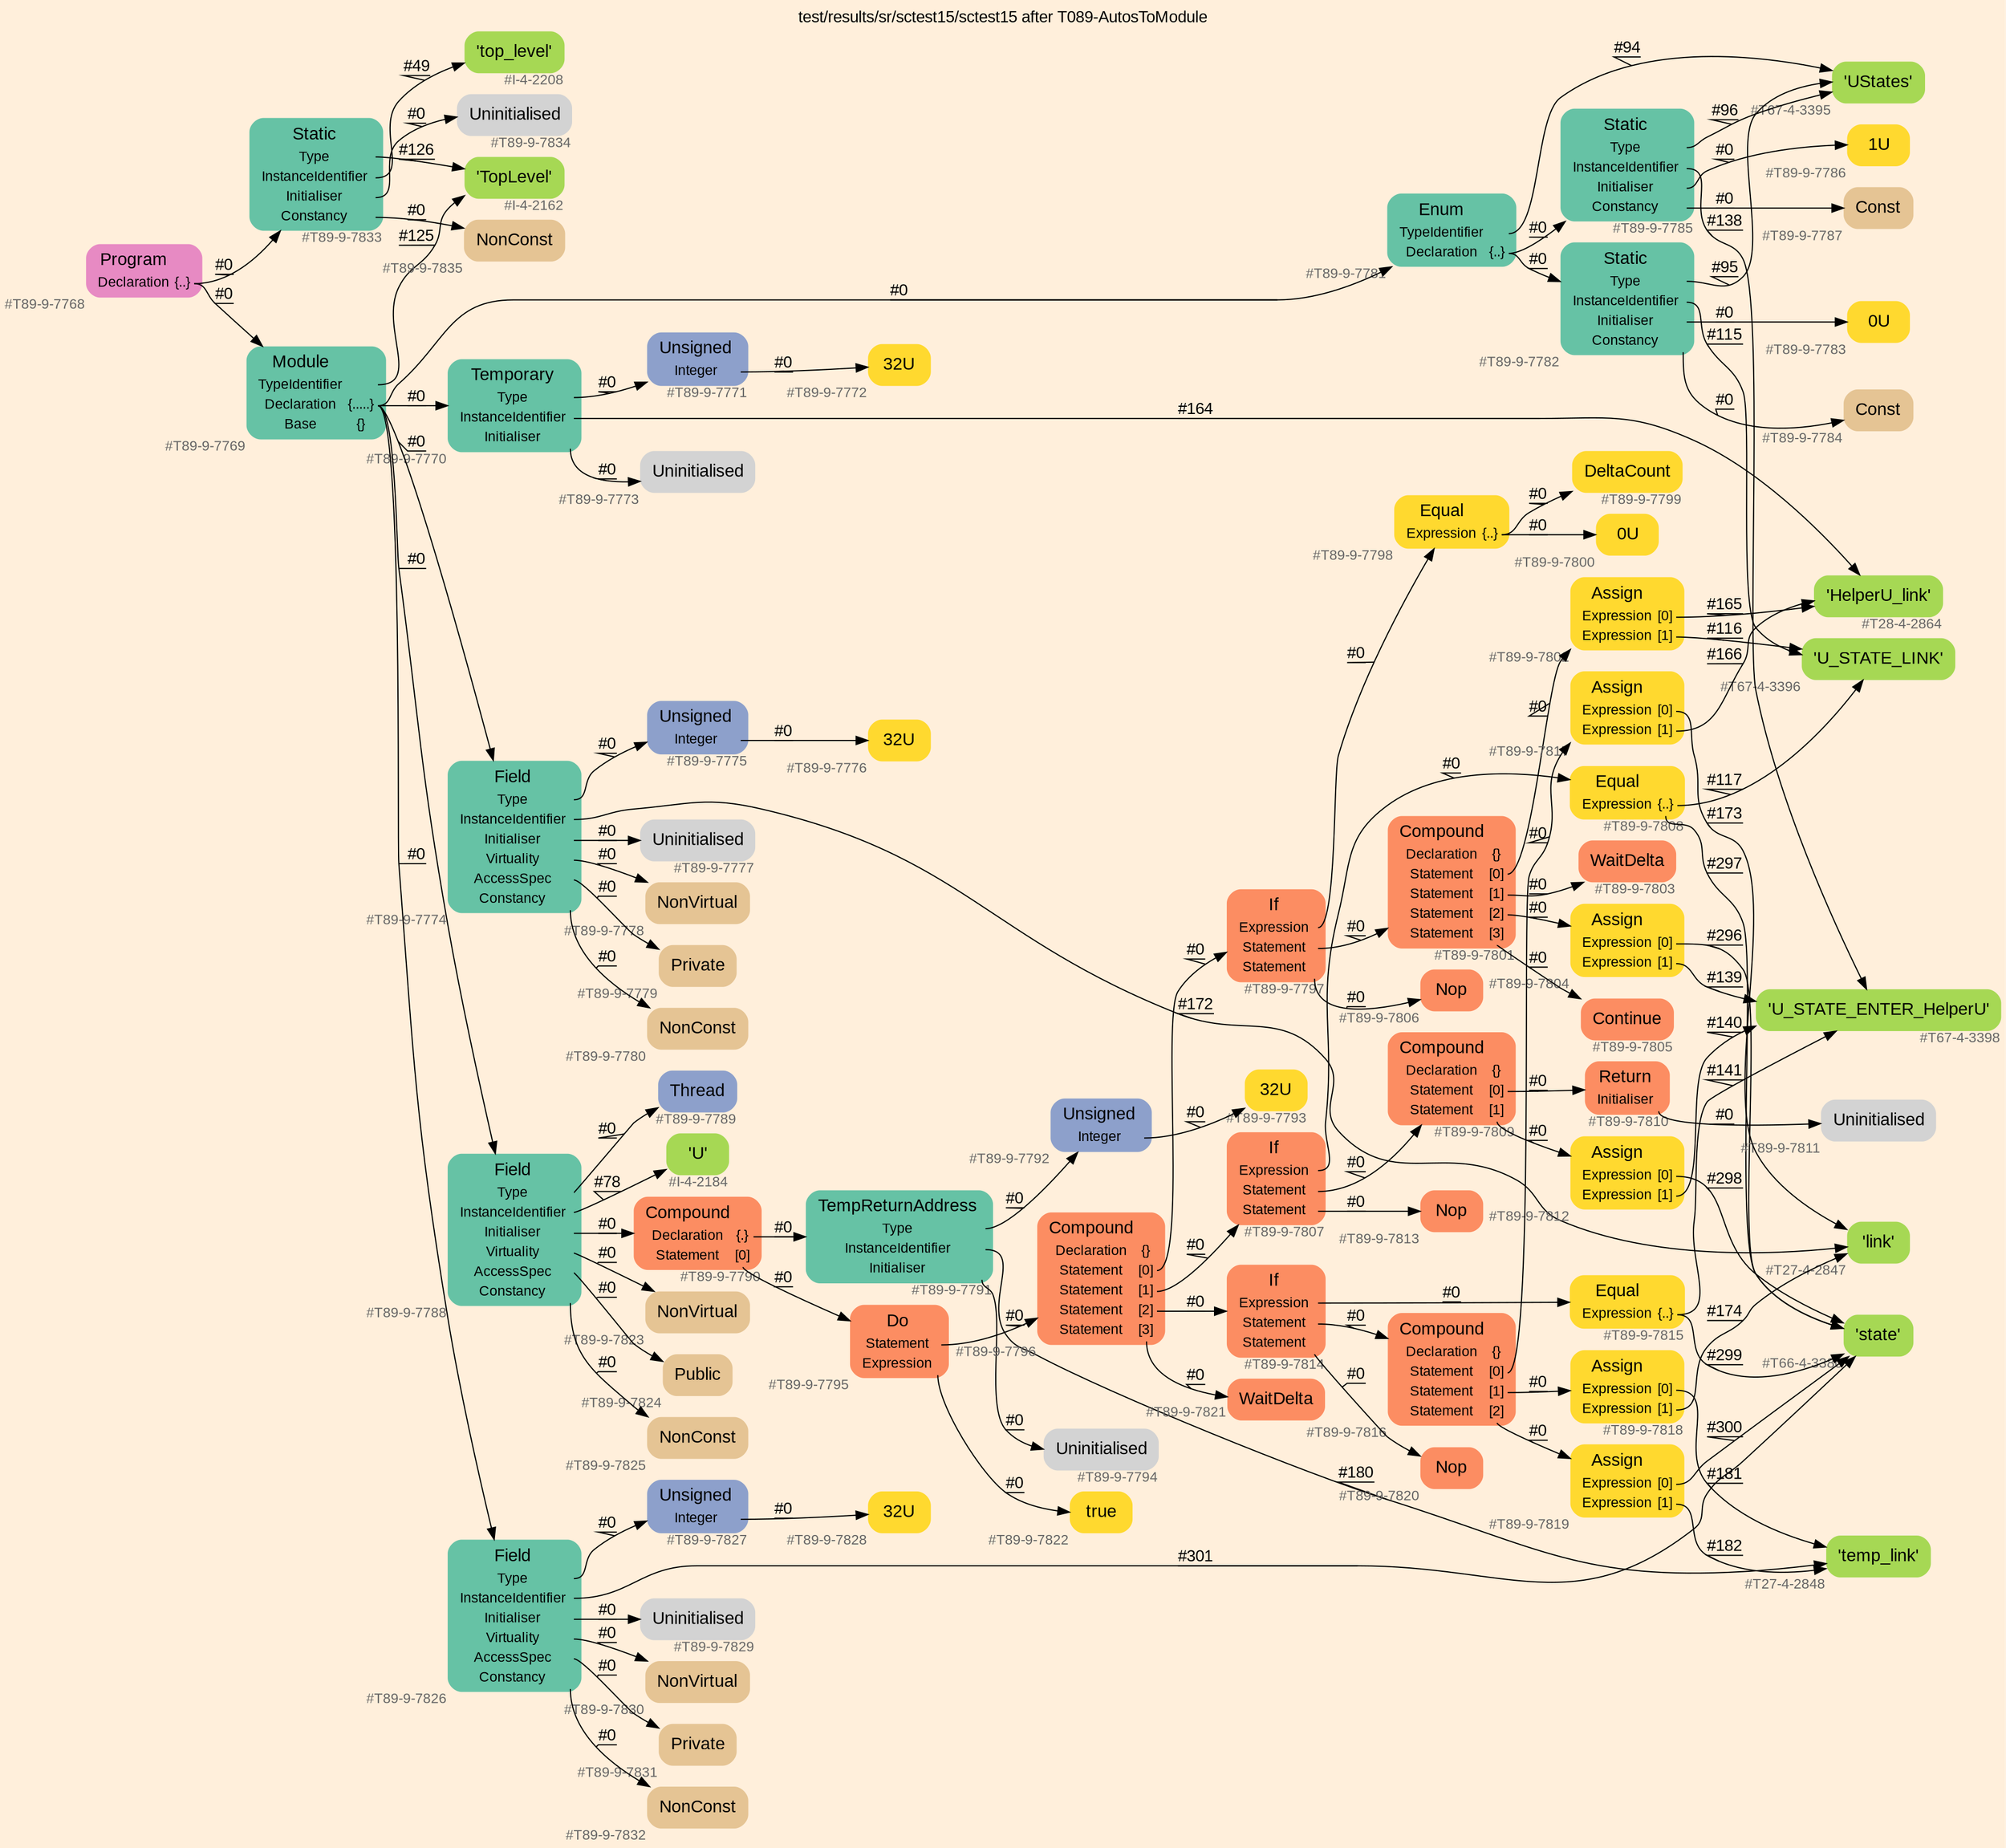 digraph "test/results/sr/sctest15/sctest15 after T089-AutosToModule" {
label = "test/results/sr/sctest15/sctest15 after T089-AutosToModule"
labelloc = t
graph [
    rankdir = "LR"
    ranksep = 0.3
    bgcolor = antiquewhite1
    color = black
    fontcolor = black
    fontname = "Arial"
];
node [
    fontname = "Arial"
];
edge [
    fontname = "Arial"
];

// -------------------- node figure --------------------
// -------- block #T89-9-7768 ----------
"#T89-9-7768" [
    fillcolor = "/set28/4"
    xlabel = "#T89-9-7768"
    fontsize = "12"
    fontcolor = grey40
    shape = "plaintext"
    label = <<TABLE BORDER="0" CELLBORDER="0" CELLSPACING="0">
     <TR><TD><FONT COLOR="black" POINT-SIZE="15">Program</FONT></TD></TR>
     <TR><TD><FONT COLOR="black" POINT-SIZE="12">Declaration</FONT></TD><TD PORT="port0"><FONT COLOR="black" POINT-SIZE="12">{..}</FONT></TD></TR>
    </TABLE>>
    style = "rounded,filled"
];

// -------- block #T89-9-7769 ----------
"#T89-9-7769" [
    fillcolor = "/set28/1"
    xlabel = "#T89-9-7769"
    fontsize = "12"
    fontcolor = grey40
    shape = "plaintext"
    label = <<TABLE BORDER="0" CELLBORDER="0" CELLSPACING="0">
     <TR><TD><FONT COLOR="black" POINT-SIZE="15">Module</FONT></TD></TR>
     <TR><TD><FONT COLOR="black" POINT-SIZE="12">TypeIdentifier</FONT></TD><TD PORT="port0"></TD></TR>
     <TR><TD><FONT COLOR="black" POINT-SIZE="12">Declaration</FONT></TD><TD PORT="port1"><FONT COLOR="black" POINT-SIZE="12">{.....}</FONT></TD></TR>
     <TR><TD><FONT COLOR="black" POINT-SIZE="12">Base</FONT></TD><TD PORT="port2"><FONT COLOR="black" POINT-SIZE="12">{}</FONT></TD></TR>
    </TABLE>>
    style = "rounded,filled"
];

// -------- block #I-4-2162 ----------
"#I-4-2162" [
    fillcolor = "/set28/5"
    xlabel = "#I-4-2162"
    fontsize = "12"
    fontcolor = grey40
    shape = "plaintext"
    label = <<TABLE BORDER="0" CELLBORDER="0" CELLSPACING="0">
     <TR><TD><FONT COLOR="black" POINT-SIZE="15">'TopLevel'</FONT></TD></TR>
    </TABLE>>
    style = "rounded,filled"
];

// -------- block #T89-9-7770 ----------
"#T89-9-7770" [
    fillcolor = "/set28/1"
    xlabel = "#T89-9-7770"
    fontsize = "12"
    fontcolor = grey40
    shape = "plaintext"
    label = <<TABLE BORDER="0" CELLBORDER="0" CELLSPACING="0">
     <TR><TD><FONT COLOR="black" POINT-SIZE="15">Temporary</FONT></TD></TR>
     <TR><TD><FONT COLOR="black" POINT-SIZE="12">Type</FONT></TD><TD PORT="port0"></TD></TR>
     <TR><TD><FONT COLOR="black" POINT-SIZE="12">InstanceIdentifier</FONT></TD><TD PORT="port1"></TD></TR>
     <TR><TD><FONT COLOR="black" POINT-SIZE="12">Initialiser</FONT></TD><TD PORT="port2"></TD></TR>
    </TABLE>>
    style = "rounded,filled"
];

// -------- block #T89-9-7771 ----------
"#T89-9-7771" [
    fillcolor = "/set28/3"
    xlabel = "#T89-9-7771"
    fontsize = "12"
    fontcolor = grey40
    shape = "plaintext"
    label = <<TABLE BORDER="0" CELLBORDER="0" CELLSPACING="0">
     <TR><TD><FONT COLOR="black" POINT-SIZE="15">Unsigned</FONT></TD></TR>
     <TR><TD><FONT COLOR="black" POINT-SIZE="12">Integer</FONT></TD><TD PORT="port0"></TD></TR>
    </TABLE>>
    style = "rounded,filled"
];

// -------- block #T89-9-7772 ----------
"#T89-9-7772" [
    fillcolor = "/set28/6"
    xlabel = "#T89-9-7772"
    fontsize = "12"
    fontcolor = grey40
    shape = "plaintext"
    label = <<TABLE BORDER="0" CELLBORDER="0" CELLSPACING="0">
     <TR><TD><FONT COLOR="black" POINT-SIZE="15">32U</FONT></TD></TR>
    </TABLE>>
    style = "rounded,filled"
];

// -------- block #T28-4-2864 ----------
"#T28-4-2864" [
    fillcolor = "/set28/5"
    xlabel = "#T28-4-2864"
    fontsize = "12"
    fontcolor = grey40
    shape = "plaintext"
    label = <<TABLE BORDER="0" CELLBORDER="0" CELLSPACING="0">
     <TR><TD><FONT COLOR="black" POINT-SIZE="15">'HelperU_link'</FONT></TD></TR>
    </TABLE>>
    style = "rounded,filled"
];

// -------- block #T89-9-7773 ----------
"#T89-9-7773" [
    xlabel = "#T89-9-7773"
    fontsize = "12"
    fontcolor = grey40
    shape = "plaintext"
    label = <<TABLE BORDER="0" CELLBORDER="0" CELLSPACING="0">
     <TR><TD><FONT COLOR="black" POINT-SIZE="15">Uninitialised</FONT></TD></TR>
    </TABLE>>
    style = "rounded,filled"
];

// -------- block #T89-9-7774 ----------
"#T89-9-7774" [
    fillcolor = "/set28/1"
    xlabel = "#T89-9-7774"
    fontsize = "12"
    fontcolor = grey40
    shape = "plaintext"
    label = <<TABLE BORDER="0" CELLBORDER="0" CELLSPACING="0">
     <TR><TD><FONT COLOR="black" POINT-SIZE="15">Field</FONT></TD></TR>
     <TR><TD><FONT COLOR="black" POINT-SIZE="12">Type</FONT></TD><TD PORT="port0"></TD></TR>
     <TR><TD><FONT COLOR="black" POINT-SIZE="12">InstanceIdentifier</FONT></TD><TD PORT="port1"></TD></TR>
     <TR><TD><FONT COLOR="black" POINT-SIZE="12">Initialiser</FONT></TD><TD PORT="port2"></TD></TR>
     <TR><TD><FONT COLOR="black" POINT-SIZE="12">Virtuality</FONT></TD><TD PORT="port3"></TD></TR>
     <TR><TD><FONT COLOR="black" POINT-SIZE="12">AccessSpec</FONT></TD><TD PORT="port4"></TD></TR>
     <TR><TD><FONT COLOR="black" POINT-SIZE="12">Constancy</FONT></TD><TD PORT="port5"></TD></TR>
    </TABLE>>
    style = "rounded,filled"
];

// -------- block #T89-9-7775 ----------
"#T89-9-7775" [
    fillcolor = "/set28/3"
    xlabel = "#T89-9-7775"
    fontsize = "12"
    fontcolor = grey40
    shape = "plaintext"
    label = <<TABLE BORDER="0" CELLBORDER="0" CELLSPACING="0">
     <TR><TD><FONT COLOR="black" POINT-SIZE="15">Unsigned</FONT></TD></TR>
     <TR><TD><FONT COLOR="black" POINT-SIZE="12">Integer</FONT></TD><TD PORT="port0"></TD></TR>
    </TABLE>>
    style = "rounded,filled"
];

// -------- block #T89-9-7776 ----------
"#T89-9-7776" [
    fillcolor = "/set28/6"
    xlabel = "#T89-9-7776"
    fontsize = "12"
    fontcolor = grey40
    shape = "plaintext"
    label = <<TABLE BORDER="0" CELLBORDER="0" CELLSPACING="0">
     <TR><TD><FONT COLOR="black" POINT-SIZE="15">32U</FONT></TD></TR>
    </TABLE>>
    style = "rounded,filled"
];

// -------- block #T27-4-2847 ----------
"#T27-4-2847" [
    fillcolor = "/set28/5"
    xlabel = "#T27-4-2847"
    fontsize = "12"
    fontcolor = grey40
    shape = "plaintext"
    label = <<TABLE BORDER="0" CELLBORDER="0" CELLSPACING="0">
     <TR><TD><FONT COLOR="black" POINT-SIZE="15">'link'</FONT></TD></TR>
    </TABLE>>
    style = "rounded,filled"
];

// -------- block #T89-9-7777 ----------
"#T89-9-7777" [
    xlabel = "#T89-9-7777"
    fontsize = "12"
    fontcolor = grey40
    shape = "plaintext"
    label = <<TABLE BORDER="0" CELLBORDER="0" CELLSPACING="0">
     <TR><TD><FONT COLOR="black" POINT-SIZE="15">Uninitialised</FONT></TD></TR>
    </TABLE>>
    style = "rounded,filled"
];

// -------- block #T89-9-7778 ----------
"#T89-9-7778" [
    fillcolor = "/set28/7"
    xlabel = "#T89-9-7778"
    fontsize = "12"
    fontcolor = grey40
    shape = "plaintext"
    label = <<TABLE BORDER="0" CELLBORDER="0" CELLSPACING="0">
     <TR><TD><FONT COLOR="black" POINT-SIZE="15">NonVirtual</FONT></TD></TR>
    </TABLE>>
    style = "rounded,filled"
];

// -------- block #T89-9-7779 ----------
"#T89-9-7779" [
    fillcolor = "/set28/7"
    xlabel = "#T89-9-7779"
    fontsize = "12"
    fontcolor = grey40
    shape = "plaintext"
    label = <<TABLE BORDER="0" CELLBORDER="0" CELLSPACING="0">
     <TR><TD><FONT COLOR="black" POINT-SIZE="15">Private</FONT></TD></TR>
    </TABLE>>
    style = "rounded,filled"
];

// -------- block #T89-9-7780 ----------
"#T89-9-7780" [
    fillcolor = "/set28/7"
    xlabel = "#T89-9-7780"
    fontsize = "12"
    fontcolor = grey40
    shape = "plaintext"
    label = <<TABLE BORDER="0" CELLBORDER="0" CELLSPACING="0">
     <TR><TD><FONT COLOR="black" POINT-SIZE="15">NonConst</FONT></TD></TR>
    </TABLE>>
    style = "rounded,filled"
];

// -------- block #T89-9-7781 ----------
"#T89-9-7781" [
    fillcolor = "/set28/1"
    xlabel = "#T89-9-7781"
    fontsize = "12"
    fontcolor = grey40
    shape = "plaintext"
    label = <<TABLE BORDER="0" CELLBORDER="0" CELLSPACING="0">
     <TR><TD><FONT COLOR="black" POINT-SIZE="15">Enum</FONT></TD></TR>
     <TR><TD><FONT COLOR="black" POINT-SIZE="12">TypeIdentifier</FONT></TD><TD PORT="port0"></TD></TR>
     <TR><TD><FONT COLOR="black" POINT-SIZE="12">Declaration</FONT></TD><TD PORT="port1"><FONT COLOR="black" POINT-SIZE="12">{..}</FONT></TD></TR>
    </TABLE>>
    style = "rounded,filled"
];

// -------- block #T67-4-3395 ----------
"#T67-4-3395" [
    fillcolor = "/set28/5"
    xlabel = "#T67-4-3395"
    fontsize = "12"
    fontcolor = grey40
    shape = "plaintext"
    label = <<TABLE BORDER="0" CELLBORDER="0" CELLSPACING="0">
     <TR><TD><FONT COLOR="black" POINT-SIZE="15">'UStates'</FONT></TD></TR>
    </TABLE>>
    style = "rounded,filled"
];

// -------- block #T89-9-7782 ----------
"#T89-9-7782" [
    fillcolor = "/set28/1"
    xlabel = "#T89-9-7782"
    fontsize = "12"
    fontcolor = grey40
    shape = "plaintext"
    label = <<TABLE BORDER="0" CELLBORDER="0" CELLSPACING="0">
     <TR><TD><FONT COLOR="black" POINT-SIZE="15">Static</FONT></TD></TR>
     <TR><TD><FONT COLOR="black" POINT-SIZE="12">Type</FONT></TD><TD PORT="port0"></TD></TR>
     <TR><TD><FONT COLOR="black" POINT-SIZE="12">InstanceIdentifier</FONT></TD><TD PORT="port1"></TD></TR>
     <TR><TD><FONT COLOR="black" POINT-SIZE="12">Initialiser</FONT></TD><TD PORT="port2"></TD></TR>
     <TR><TD><FONT COLOR="black" POINT-SIZE="12">Constancy</FONT></TD><TD PORT="port3"></TD></TR>
    </TABLE>>
    style = "rounded,filled"
];

// -------- block #T67-4-3396 ----------
"#T67-4-3396" [
    fillcolor = "/set28/5"
    xlabel = "#T67-4-3396"
    fontsize = "12"
    fontcolor = grey40
    shape = "plaintext"
    label = <<TABLE BORDER="0" CELLBORDER="0" CELLSPACING="0">
     <TR><TD><FONT COLOR="black" POINT-SIZE="15">'U_STATE_LINK'</FONT></TD></TR>
    </TABLE>>
    style = "rounded,filled"
];

// -------- block #T89-9-7783 ----------
"#T89-9-7783" [
    fillcolor = "/set28/6"
    xlabel = "#T89-9-7783"
    fontsize = "12"
    fontcolor = grey40
    shape = "plaintext"
    label = <<TABLE BORDER="0" CELLBORDER="0" CELLSPACING="0">
     <TR><TD><FONT COLOR="black" POINT-SIZE="15">0U</FONT></TD></TR>
    </TABLE>>
    style = "rounded,filled"
];

// -------- block #T89-9-7784 ----------
"#T89-9-7784" [
    fillcolor = "/set28/7"
    xlabel = "#T89-9-7784"
    fontsize = "12"
    fontcolor = grey40
    shape = "plaintext"
    label = <<TABLE BORDER="0" CELLBORDER="0" CELLSPACING="0">
     <TR><TD><FONT COLOR="black" POINT-SIZE="15">Const</FONT></TD></TR>
    </TABLE>>
    style = "rounded,filled"
];

// -------- block #T89-9-7785 ----------
"#T89-9-7785" [
    fillcolor = "/set28/1"
    xlabel = "#T89-9-7785"
    fontsize = "12"
    fontcolor = grey40
    shape = "plaintext"
    label = <<TABLE BORDER="0" CELLBORDER="0" CELLSPACING="0">
     <TR><TD><FONT COLOR="black" POINT-SIZE="15">Static</FONT></TD></TR>
     <TR><TD><FONT COLOR="black" POINT-SIZE="12">Type</FONT></TD><TD PORT="port0"></TD></TR>
     <TR><TD><FONT COLOR="black" POINT-SIZE="12">InstanceIdentifier</FONT></TD><TD PORT="port1"></TD></TR>
     <TR><TD><FONT COLOR="black" POINT-SIZE="12">Initialiser</FONT></TD><TD PORT="port2"></TD></TR>
     <TR><TD><FONT COLOR="black" POINT-SIZE="12">Constancy</FONT></TD><TD PORT="port3"></TD></TR>
    </TABLE>>
    style = "rounded,filled"
];

// -------- block #T67-4-3398 ----------
"#T67-4-3398" [
    fillcolor = "/set28/5"
    xlabel = "#T67-4-3398"
    fontsize = "12"
    fontcolor = grey40
    shape = "plaintext"
    label = <<TABLE BORDER="0" CELLBORDER="0" CELLSPACING="0">
     <TR><TD><FONT COLOR="black" POINT-SIZE="15">'U_STATE_ENTER_HelperU'</FONT></TD></TR>
    </TABLE>>
    style = "rounded,filled"
];

// -------- block #T89-9-7786 ----------
"#T89-9-7786" [
    fillcolor = "/set28/6"
    xlabel = "#T89-9-7786"
    fontsize = "12"
    fontcolor = grey40
    shape = "plaintext"
    label = <<TABLE BORDER="0" CELLBORDER="0" CELLSPACING="0">
     <TR><TD><FONT COLOR="black" POINT-SIZE="15">1U</FONT></TD></TR>
    </TABLE>>
    style = "rounded,filled"
];

// -------- block #T89-9-7787 ----------
"#T89-9-7787" [
    fillcolor = "/set28/7"
    xlabel = "#T89-9-7787"
    fontsize = "12"
    fontcolor = grey40
    shape = "plaintext"
    label = <<TABLE BORDER="0" CELLBORDER="0" CELLSPACING="0">
     <TR><TD><FONT COLOR="black" POINT-SIZE="15">Const</FONT></TD></TR>
    </TABLE>>
    style = "rounded,filled"
];

// -------- block #T89-9-7788 ----------
"#T89-9-7788" [
    fillcolor = "/set28/1"
    xlabel = "#T89-9-7788"
    fontsize = "12"
    fontcolor = grey40
    shape = "plaintext"
    label = <<TABLE BORDER="0" CELLBORDER="0" CELLSPACING="0">
     <TR><TD><FONT COLOR="black" POINT-SIZE="15">Field</FONT></TD></TR>
     <TR><TD><FONT COLOR="black" POINT-SIZE="12">Type</FONT></TD><TD PORT="port0"></TD></TR>
     <TR><TD><FONT COLOR="black" POINT-SIZE="12">InstanceIdentifier</FONT></TD><TD PORT="port1"></TD></TR>
     <TR><TD><FONT COLOR="black" POINT-SIZE="12">Initialiser</FONT></TD><TD PORT="port2"></TD></TR>
     <TR><TD><FONT COLOR="black" POINT-SIZE="12">Virtuality</FONT></TD><TD PORT="port3"></TD></TR>
     <TR><TD><FONT COLOR="black" POINT-SIZE="12">AccessSpec</FONT></TD><TD PORT="port4"></TD></TR>
     <TR><TD><FONT COLOR="black" POINT-SIZE="12">Constancy</FONT></TD><TD PORT="port5"></TD></TR>
    </TABLE>>
    style = "rounded,filled"
];

// -------- block #T89-9-7789 ----------
"#T89-9-7789" [
    fillcolor = "/set28/3"
    xlabel = "#T89-9-7789"
    fontsize = "12"
    fontcolor = grey40
    shape = "plaintext"
    label = <<TABLE BORDER="0" CELLBORDER="0" CELLSPACING="0">
     <TR><TD><FONT COLOR="black" POINT-SIZE="15">Thread</FONT></TD></TR>
    </TABLE>>
    style = "rounded,filled"
];

// -------- block #I-4-2184 ----------
"#I-4-2184" [
    fillcolor = "/set28/5"
    xlabel = "#I-4-2184"
    fontsize = "12"
    fontcolor = grey40
    shape = "plaintext"
    label = <<TABLE BORDER="0" CELLBORDER="0" CELLSPACING="0">
     <TR><TD><FONT COLOR="black" POINT-SIZE="15">'U'</FONT></TD></TR>
    </TABLE>>
    style = "rounded,filled"
];

// -------- block #T89-9-7790 ----------
"#T89-9-7790" [
    fillcolor = "/set28/2"
    xlabel = "#T89-9-7790"
    fontsize = "12"
    fontcolor = grey40
    shape = "plaintext"
    label = <<TABLE BORDER="0" CELLBORDER="0" CELLSPACING="0">
     <TR><TD><FONT COLOR="black" POINT-SIZE="15">Compound</FONT></TD></TR>
     <TR><TD><FONT COLOR="black" POINT-SIZE="12">Declaration</FONT></TD><TD PORT="port0"><FONT COLOR="black" POINT-SIZE="12">{.}</FONT></TD></TR>
     <TR><TD><FONT COLOR="black" POINT-SIZE="12">Statement</FONT></TD><TD PORT="port1"><FONT COLOR="black" POINT-SIZE="12">[0]</FONT></TD></TR>
    </TABLE>>
    style = "rounded,filled"
];

// -------- block #T89-9-7791 ----------
"#T89-9-7791" [
    fillcolor = "/set28/1"
    xlabel = "#T89-9-7791"
    fontsize = "12"
    fontcolor = grey40
    shape = "plaintext"
    label = <<TABLE BORDER="0" CELLBORDER="0" CELLSPACING="0">
     <TR><TD><FONT COLOR="black" POINT-SIZE="15">TempReturnAddress</FONT></TD></TR>
     <TR><TD><FONT COLOR="black" POINT-SIZE="12">Type</FONT></TD><TD PORT="port0"></TD></TR>
     <TR><TD><FONT COLOR="black" POINT-SIZE="12">InstanceIdentifier</FONT></TD><TD PORT="port1"></TD></TR>
     <TR><TD><FONT COLOR="black" POINT-SIZE="12">Initialiser</FONT></TD><TD PORT="port2"></TD></TR>
    </TABLE>>
    style = "rounded,filled"
];

// -------- block #T89-9-7792 ----------
"#T89-9-7792" [
    fillcolor = "/set28/3"
    xlabel = "#T89-9-7792"
    fontsize = "12"
    fontcolor = grey40
    shape = "plaintext"
    label = <<TABLE BORDER="0" CELLBORDER="0" CELLSPACING="0">
     <TR><TD><FONT COLOR="black" POINT-SIZE="15">Unsigned</FONT></TD></TR>
     <TR><TD><FONT COLOR="black" POINT-SIZE="12">Integer</FONT></TD><TD PORT="port0"></TD></TR>
    </TABLE>>
    style = "rounded,filled"
];

// -------- block #T89-9-7793 ----------
"#T89-9-7793" [
    fillcolor = "/set28/6"
    xlabel = "#T89-9-7793"
    fontsize = "12"
    fontcolor = grey40
    shape = "plaintext"
    label = <<TABLE BORDER="0" CELLBORDER="0" CELLSPACING="0">
     <TR><TD><FONT COLOR="black" POINT-SIZE="15">32U</FONT></TD></TR>
    </TABLE>>
    style = "rounded,filled"
];

// -------- block #T27-4-2848 ----------
"#T27-4-2848" [
    fillcolor = "/set28/5"
    xlabel = "#T27-4-2848"
    fontsize = "12"
    fontcolor = grey40
    shape = "plaintext"
    label = <<TABLE BORDER="0" CELLBORDER="0" CELLSPACING="0">
     <TR><TD><FONT COLOR="black" POINT-SIZE="15">'temp_link'</FONT></TD></TR>
    </TABLE>>
    style = "rounded,filled"
];

// -------- block #T89-9-7794 ----------
"#T89-9-7794" [
    xlabel = "#T89-9-7794"
    fontsize = "12"
    fontcolor = grey40
    shape = "plaintext"
    label = <<TABLE BORDER="0" CELLBORDER="0" CELLSPACING="0">
     <TR><TD><FONT COLOR="black" POINT-SIZE="15">Uninitialised</FONT></TD></TR>
    </TABLE>>
    style = "rounded,filled"
];

// -------- block #T89-9-7795 ----------
"#T89-9-7795" [
    fillcolor = "/set28/2"
    xlabel = "#T89-9-7795"
    fontsize = "12"
    fontcolor = grey40
    shape = "plaintext"
    label = <<TABLE BORDER="0" CELLBORDER="0" CELLSPACING="0">
     <TR><TD><FONT COLOR="black" POINT-SIZE="15">Do</FONT></TD></TR>
     <TR><TD><FONT COLOR="black" POINT-SIZE="12">Statement</FONT></TD><TD PORT="port0"></TD></TR>
     <TR><TD><FONT COLOR="black" POINT-SIZE="12">Expression</FONT></TD><TD PORT="port1"></TD></TR>
    </TABLE>>
    style = "rounded,filled"
];

// -------- block #T89-9-7796 ----------
"#T89-9-7796" [
    fillcolor = "/set28/2"
    xlabel = "#T89-9-7796"
    fontsize = "12"
    fontcolor = grey40
    shape = "plaintext"
    label = <<TABLE BORDER="0" CELLBORDER="0" CELLSPACING="0">
     <TR><TD><FONT COLOR="black" POINT-SIZE="15">Compound</FONT></TD></TR>
     <TR><TD><FONT COLOR="black" POINT-SIZE="12">Declaration</FONT></TD><TD PORT="port0"><FONT COLOR="black" POINT-SIZE="12">{}</FONT></TD></TR>
     <TR><TD><FONT COLOR="black" POINT-SIZE="12">Statement</FONT></TD><TD PORT="port1"><FONT COLOR="black" POINT-SIZE="12">[0]</FONT></TD></TR>
     <TR><TD><FONT COLOR="black" POINT-SIZE="12">Statement</FONT></TD><TD PORT="port2"><FONT COLOR="black" POINT-SIZE="12">[1]</FONT></TD></TR>
     <TR><TD><FONT COLOR="black" POINT-SIZE="12">Statement</FONT></TD><TD PORT="port3"><FONT COLOR="black" POINT-SIZE="12">[2]</FONT></TD></TR>
     <TR><TD><FONT COLOR="black" POINT-SIZE="12">Statement</FONT></TD><TD PORT="port4"><FONT COLOR="black" POINT-SIZE="12">[3]</FONT></TD></TR>
    </TABLE>>
    style = "rounded,filled"
];

// -------- block #T89-9-7797 ----------
"#T89-9-7797" [
    fillcolor = "/set28/2"
    xlabel = "#T89-9-7797"
    fontsize = "12"
    fontcolor = grey40
    shape = "plaintext"
    label = <<TABLE BORDER="0" CELLBORDER="0" CELLSPACING="0">
     <TR><TD><FONT COLOR="black" POINT-SIZE="15">If</FONT></TD></TR>
     <TR><TD><FONT COLOR="black" POINT-SIZE="12">Expression</FONT></TD><TD PORT="port0"></TD></TR>
     <TR><TD><FONT COLOR="black" POINT-SIZE="12">Statement</FONT></TD><TD PORT="port1"></TD></TR>
     <TR><TD><FONT COLOR="black" POINT-SIZE="12">Statement</FONT></TD><TD PORT="port2"></TD></TR>
    </TABLE>>
    style = "rounded,filled"
];

// -------- block #T89-9-7798 ----------
"#T89-9-7798" [
    fillcolor = "/set28/6"
    xlabel = "#T89-9-7798"
    fontsize = "12"
    fontcolor = grey40
    shape = "plaintext"
    label = <<TABLE BORDER="0" CELLBORDER="0" CELLSPACING="0">
     <TR><TD><FONT COLOR="black" POINT-SIZE="15">Equal</FONT></TD></TR>
     <TR><TD><FONT COLOR="black" POINT-SIZE="12">Expression</FONT></TD><TD PORT="port0"><FONT COLOR="black" POINT-SIZE="12">{..}</FONT></TD></TR>
    </TABLE>>
    style = "rounded,filled"
];

// -------- block #T89-9-7799 ----------
"#T89-9-7799" [
    fillcolor = "/set28/6"
    xlabel = "#T89-9-7799"
    fontsize = "12"
    fontcolor = grey40
    shape = "plaintext"
    label = <<TABLE BORDER="0" CELLBORDER="0" CELLSPACING="0">
     <TR><TD><FONT COLOR="black" POINT-SIZE="15">DeltaCount</FONT></TD></TR>
    </TABLE>>
    style = "rounded,filled"
];

// -------- block #T89-9-7800 ----------
"#T89-9-7800" [
    fillcolor = "/set28/6"
    xlabel = "#T89-9-7800"
    fontsize = "12"
    fontcolor = grey40
    shape = "plaintext"
    label = <<TABLE BORDER="0" CELLBORDER="0" CELLSPACING="0">
     <TR><TD><FONT COLOR="black" POINT-SIZE="15">0U</FONT></TD></TR>
    </TABLE>>
    style = "rounded,filled"
];

// -------- block #T89-9-7801 ----------
"#T89-9-7801" [
    fillcolor = "/set28/2"
    xlabel = "#T89-9-7801"
    fontsize = "12"
    fontcolor = grey40
    shape = "plaintext"
    label = <<TABLE BORDER="0" CELLBORDER="0" CELLSPACING="0">
     <TR><TD><FONT COLOR="black" POINT-SIZE="15">Compound</FONT></TD></TR>
     <TR><TD><FONT COLOR="black" POINT-SIZE="12">Declaration</FONT></TD><TD PORT="port0"><FONT COLOR="black" POINT-SIZE="12">{}</FONT></TD></TR>
     <TR><TD><FONT COLOR="black" POINT-SIZE="12">Statement</FONT></TD><TD PORT="port1"><FONT COLOR="black" POINT-SIZE="12">[0]</FONT></TD></TR>
     <TR><TD><FONT COLOR="black" POINT-SIZE="12">Statement</FONT></TD><TD PORT="port2"><FONT COLOR="black" POINT-SIZE="12">[1]</FONT></TD></TR>
     <TR><TD><FONT COLOR="black" POINT-SIZE="12">Statement</FONT></TD><TD PORT="port3"><FONT COLOR="black" POINT-SIZE="12">[2]</FONT></TD></TR>
     <TR><TD><FONT COLOR="black" POINT-SIZE="12">Statement</FONT></TD><TD PORT="port4"><FONT COLOR="black" POINT-SIZE="12">[3]</FONT></TD></TR>
    </TABLE>>
    style = "rounded,filled"
];

// -------- block #T89-9-7802 ----------
"#T89-9-7802" [
    fillcolor = "/set28/6"
    xlabel = "#T89-9-7802"
    fontsize = "12"
    fontcolor = grey40
    shape = "plaintext"
    label = <<TABLE BORDER="0" CELLBORDER="0" CELLSPACING="0">
     <TR><TD><FONT COLOR="black" POINT-SIZE="15">Assign</FONT></TD></TR>
     <TR><TD><FONT COLOR="black" POINT-SIZE="12">Expression</FONT></TD><TD PORT="port0"><FONT COLOR="black" POINT-SIZE="12">[0]</FONT></TD></TR>
     <TR><TD><FONT COLOR="black" POINT-SIZE="12">Expression</FONT></TD><TD PORT="port1"><FONT COLOR="black" POINT-SIZE="12">[1]</FONT></TD></TR>
    </TABLE>>
    style = "rounded,filled"
];

// -------- block #T89-9-7803 ----------
"#T89-9-7803" [
    fillcolor = "/set28/2"
    xlabel = "#T89-9-7803"
    fontsize = "12"
    fontcolor = grey40
    shape = "plaintext"
    label = <<TABLE BORDER="0" CELLBORDER="0" CELLSPACING="0">
     <TR><TD><FONT COLOR="black" POINT-SIZE="15">WaitDelta</FONT></TD></TR>
    </TABLE>>
    style = "rounded,filled"
];

// -------- block #T89-9-7804 ----------
"#T89-9-7804" [
    fillcolor = "/set28/6"
    xlabel = "#T89-9-7804"
    fontsize = "12"
    fontcolor = grey40
    shape = "plaintext"
    label = <<TABLE BORDER="0" CELLBORDER="0" CELLSPACING="0">
     <TR><TD><FONT COLOR="black" POINT-SIZE="15">Assign</FONT></TD></TR>
     <TR><TD><FONT COLOR="black" POINT-SIZE="12">Expression</FONT></TD><TD PORT="port0"><FONT COLOR="black" POINT-SIZE="12">[0]</FONT></TD></TR>
     <TR><TD><FONT COLOR="black" POINT-SIZE="12">Expression</FONT></TD><TD PORT="port1"><FONT COLOR="black" POINT-SIZE="12">[1]</FONT></TD></TR>
    </TABLE>>
    style = "rounded,filled"
];

// -------- block #T66-4-3380 ----------
"#T66-4-3380" [
    fillcolor = "/set28/5"
    xlabel = "#T66-4-3380"
    fontsize = "12"
    fontcolor = grey40
    shape = "plaintext"
    label = <<TABLE BORDER="0" CELLBORDER="0" CELLSPACING="0">
     <TR><TD><FONT COLOR="black" POINT-SIZE="15">'state'</FONT></TD></TR>
    </TABLE>>
    style = "rounded,filled"
];

// -------- block #T89-9-7805 ----------
"#T89-9-7805" [
    fillcolor = "/set28/2"
    xlabel = "#T89-9-7805"
    fontsize = "12"
    fontcolor = grey40
    shape = "plaintext"
    label = <<TABLE BORDER="0" CELLBORDER="0" CELLSPACING="0">
     <TR><TD><FONT COLOR="black" POINT-SIZE="15">Continue</FONT></TD></TR>
    </TABLE>>
    style = "rounded,filled"
];

// -------- block #T89-9-7806 ----------
"#T89-9-7806" [
    fillcolor = "/set28/2"
    xlabel = "#T89-9-7806"
    fontsize = "12"
    fontcolor = grey40
    shape = "plaintext"
    label = <<TABLE BORDER="0" CELLBORDER="0" CELLSPACING="0">
     <TR><TD><FONT COLOR="black" POINT-SIZE="15">Nop</FONT></TD></TR>
    </TABLE>>
    style = "rounded,filled"
];

// -------- block #T89-9-7807 ----------
"#T89-9-7807" [
    fillcolor = "/set28/2"
    xlabel = "#T89-9-7807"
    fontsize = "12"
    fontcolor = grey40
    shape = "plaintext"
    label = <<TABLE BORDER="0" CELLBORDER="0" CELLSPACING="0">
     <TR><TD><FONT COLOR="black" POINT-SIZE="15">If</FONT></TD></TR>
     <TR><TD><FONT COLOR="black" POINT-SIZE="12">Expression</FONT></TD><TD PORT="port0"></TD></TR>
     <TR><TD><FONT COLOR="black" POINT-SIZE="12">Statement</FONT></TD><TD PORT="port1"></TD></TR>
     <TR><TD><FONT COLOR="black" POINT-SIZE="12">Statement</FONT></TD><TD PORT="port2"></TD></TR>
    </TABLE>>
    style = "rounded,filled"
];

// -------- block #T89-9-7808 ----------
"#T89-9-7808" [
    fillcolor = "/set28/6"
    xlabel = "#T89-9-7808"
    fontsize = "12"
    fontcolor = grey40
    shape = "plaintext"
    label = <<TABLE BORDER="0" CELLBORDER="0" CELLSPACING="0">
     <TR><TD><FONT COLOR="black" POINT-SIZE="15">Equal</FONT></TD></TR>
     <TR><TD><FONT COLOR="black" POINT-SIZE="12">Expression</FONT></TD><TD PORT="port0"><FONT COLOR="black" POINT-SIZE="12">{..}</FONT></TD></TR>
    </TABLE>>
    style = "rounded,filled"
];

// -------- block #T89-9-7809 ----------
"#T89-9-7809" [
    fillcolor = "/set28/2"
    xlabel = "#T89-9-7809"
    fontsize = "12"
    fontcolor = grey40
    shape = "plaintext"
    label = <<TABLE BORDER="0" CELLBORDER="0" CELLSPACING="0">
     <TR><TD><FONT COLOR="black" POINT-SIZE="15">Compound</FONT></TD></TR>
     <TR><TD><FONT COLOR="black" POINT-SIZE="12">Declaration</FONT></TD><TD PORT="port0"><FONT COLOR="black" POINT-SIZE="12">{}</FONT></TD></TR>
     <TR><TD><FONT COLOR="black" POINT-SIZE="12">Statement</FONT></TD><TD PORT="port1"><FONT COLOR="black" POINT-SIZE="12">[0]</FONT></TD></TR>
     <TR><TD><FONT COLOR="black" POINT-SIZE="12">Statement</FONT></TD><TD PORT="port2"><FONT COLOR="black" POINT-SIZE="12">[1]</FONT></TD></TR>
    </TABLE>>
    style = "rounded,filled"
];

// -------- block #T89-9-7810 ----------
"#T89-9-7810" [
    fillcolor = "/set28/2"
    xlabel = "#T89-9-7810"
    fontsize = "12"
    fontcolor = grey40
    shape = "plaintext"
    label = <<TABLE BORDER="0" CELLBORDER="0" CELLSPACING="0">
     <TR><TD><FONT COLOR="black" POINT-SIZE="15">Return</FONT></TD></TR>
     <TR><TD><FONT COLOR="black" POINT-SIZE="12">Initialiser</FONT></TD><TD PORT="port0"></TD></TR>
    </TABLE>>
    style = "rounded,filled"
];

// -------- block #T89-9-7811 ----------
"#T89-9-7811" [
    xlabel = "#T89-9-7811"
    fontsize = "12"
    fontcolor = grey40
    shape = "plaintext"
    label = <<TABLE BORDER="0" CELLBORDER="0" CELLSPACING="0">
     <TR><TD><FONT COLOR="black" POINT-SIZE="15">Uninitialised</FONT></TD></TR>
    </TABLE>>
    style = "rounded,filled"
];

// -------- block #T89-9-7812 ----------
"#T89-9-7812" [
    fillcolor = "/set28/6"
    xlabel = "#T89-9-7812"
    fontsize = "12"
    fontcolor = grey40
    shape = "plaintext"
    label = <<TABLE BORDER="0" CELLBORDER="0" CELLSPACING="0">
     <TR><TD><FONT COLOR="black" POINT-SIZE="15">Assign</FONT></TD></TR>
     <TR><TD><FONT COLOR="black" POINT-SIZE="12">Expression</FONT></TD><TD PORT="port0"><FONT COLOR="black" POINT-SIZE="12">[0]</FONT></TD></TR>
     <TR><TD><FONT COLOR="black" POINT-SIZE="12">Expression</FONT></TD><TD PORT="port1"><FONT COLOR="black" POINT-SIZE="12">[1]</FONT></TD></TR>
    </TABLE>>
    style = "rounded,filled"
];

// -------- block #T89-9-7813 ----------
"#T89-9-7813" [
    fillcolor = "/set28/2"
    xlabel = "#T89-9-7813"
    fontsize = "12"
    fontcolor = grey40
    shape = "plaintext"
    label = <<TABLE BORDER="0" CELLBORDER="0" CELLSPACING="0">
     <TR><TD><FONT COLOR="black" POINT-SIZE="15">Nop</FONT></TD></TR>
    </TABLE>>
    style = "rounded,filled"
];

// -------- block #T89-9-7814 ----------
"#T89-9-7814" [
    fillcolor = "/set28/2"
    xlabel = "#T89-9-7814"
    fontsize = "12"
    fontcolor = grey40
    shape = "plaintext"
    label = <<TABLE BORDER="0" CELLBORDER="0" CELLSPACING="0">
     <TR><TD><FONT COLOR="black" POINT-SIZE="15">If</FONT></TD></TR>
     <TR><TD><FONT COLOR="black" POINT-SIZE="12">Expression</FONT></TD><TD PORT="port0"></TD></TR>
     <TR><TD><FONT COLOR="black" POINT-SIZE="12">Statement</FONT></TD><TD PORT="port1"></TD></TR>
     <TR><TD><FONT COLOR="black" POINT-SIZE="12">Statement</FONT></TD><TD PORT="port2"></TD></TR>
    </TABLE>>
    style = "rounded,filled"
];

// -------- block #T89-9-7815 ----------
"#T89-9-7815" [
    fillcolor = "/set28/6"
    xlabel = "#T89-9-7815"
    fontsize = "12"
    fontcolor = grey40
    shape = "plaintext"
    label = <<TABLE BORDER="0" CELLBORDER="0" CELLSPACING="0">
     <TR><TD><FONT COLOR="black" POINT-SIZE="15">Equal</FONT></TD></TR>
     <TR><TD><FONT COLOR="black" POINT-SIZE="12">Expression</FONT></TD><TD PORT="port0"><FONT COLOR="black" POINT-SIZE="12">{..}</FONT></TD></TR>
    </TABLE>>
    style = "rounded,filled"
];

// -------- block #T89-9-7816 ----------
"#T89-9-7816" [
    fillcolor = "/set28/2"
    xlabel = "#T89-9-7816"
    fontsize = "12"
    fontcolor = grey40
    shape = "plaintext"
    label = <<TABLE BORDER="0" CELLBORDER="0" CELLSPACING="0">
     <TR><TD><FONT COLOR="black" POINT-SIZE="15">Compound</FONT></TD></TR>
     <TR><TD><FONT COLOR="black" POINT-SIZE="12">Declaration</FONT></TD><TD PORT="port0"><FONT COLOR="black" POINT-SIZE="12">{}</FONT></TD></TR>
     <TR><TD><FONT COLOR="black" POINT-SIZE="12">Statement</FONT></TD><TD PORT="port1"><FONT COLOR="black" POINT-SIZE="12">[0]</FONT></TD></TR>
     <TR><TD><FONT COLOR="black" POINT-SIZE="12">Statement</FONT></TD><TD PORT="port2"><FONT COLOR="black" POINT-SIZE="12">[1]</FONT></TD></TR>
     <TR><TD><FONT COLOR="black" POINT-SIZE="12">Statement</FONT></TD><TD PORT="port3"><FONT COLOR="black" POINT-SIZE="12">[2]</FONT></TD></TR>
    </TABLE>>
    style = "rounded,filled"
];

// -------- block #T89-9-7817 ----------
"#T89-9-7817" [
    fillcolor = "/set28/6"
    xlabel = "#T89-9-7817"
    fontsize = "12"
    fontcolor = grey40
    shape = "plaintext"
    label = <<TABLE BORDER="0" CELLBORDER="0" CELLSPACING="0">
     <TR><TD><FONT COLOR="black" POINT-SIZE="15">Assign</FONT></TD></TR>
     <TR><TD><FONT COLOR="black" POINT-SIZE="12">Expression</FONT></TD><TD PORT="port0"><FONT COLOR="black" POINT-SIZE="12">[0]</FONT></TD></TR>
     <TR><TD><FONT COLOR="black" POINT-SIZE="12">Expression</FONT></TD><TD PORT="port1"><FONT COLOR="black" POINT-SIZE="12">[1]</FONT></TD></TR>
    </TABLE>>
    style = "rounded,filled"
];

// -------- block #T89-9-7818 ----------
"#T89-9-7818" [
    fillcolor = "/set28/6"
    xlabel = "#T89-9-7818"
    fontsize = "12"
    fontcolor = grey40
    shape = "plaintext"
    label = <<TABLE BORDER="0" CELLBORDER="0" CELLSPACING="0">
     <TR><TD><FONT COLOR="black" POINT-SIZE="15">Assign</FONT></TD></TR>
     <TR><TD><FONT COLOR="black" POINT-SIZE="12">Expression</FONT></TD><TD PORT="port0"><FONT COLOR="black" POINT-SIZE="12">[0]</FONT></TD></TR>
     <TR><TD><FONT COLOR="black" POINT-SIZE="12">Expression</FONT></TD><TD PORT="port1"><FONT COLOR="black" POINT-SIZE="12">[1]</FONT></TD></TR>
    </TABLE>>
    style = "rounded,filled"
];

// -------- block #T89-9-7819 ----------
"#T89-9-7819" [
    fillcolor = "/set28/6"
    xlabel = "#T89-9-7819"
    fontsize = "12"
    fontcolor = grey40
    shape = "plaintext"
    label = <<TABLE BORDER="0" CELLBORDER="0" CELLSPACING="0">
     <TR><TD><FONT COLOR="black" POINT-SIZE="15">Assign</FONT></TD></TR>
     <TR><TD><FONT COLOR="black" POINT-SIZE="12">Expression</FONT></TD><TD PORT="port0"><FONT COLOR="black" POINT-SIZE="12">[0]</FONT></TD></TR>
     <TR><TD><FONT COLOR="black" POINT-SIZE="12">Expression</FONT></TD><TD PORT="port1"><FONT COLOR="black" POINT-SIZE="12">[1]</FONT></TD></TR>
    </TABLE>>
    style = "rounded,filled"
];

// -------- block #T89-9-7820 ----------
"#T89-9-7820" [
    fillcolor = "/set28/2"
    xlabel = "#T89-9-7820"
    fontsize = "12"
    fontcolor = grey40
    shape = "plaintext"
    label = <<TABLE BORDER="0" CELLBORDER="0" CELLSPACING="0">
     <TR><TD><FONT COLOR="black" POINT-SIZE="15">Nop</FONT></TD></TR>
    </TABLE>>
    style = "rounded,filled"
];

// -------- block #T89-9-7821 ----------
"#T89-9-7821" [
    fillcolor = "/set28/2"
    xlabel = "#T89-9-7821"
    fontsize = "12"
    fontcolor = grey40
    shape = "plaintext"
    label = <<TABLE BORDER="0" CELLBORDER="0" CELLSPACING="0">
     <TR><TD><FONT COLOR="black" POINT-SIZE="15">WaitDelta</FONT></TD></TR>
    </TABLE>>
    style = "rounded,filled"
];

// -------- block #T89-9-7822 ----------
"#T89-9-7822" [
    fillcolor = "/set28/6"
    xlabel = "#T89-9-7822"
    fontsize = "12"
    fontcolor = grey40
    shape = "plaintext"
    label = <<TABLE BORDER="0" CELLBORDER="0" CELLSPACING="0">
     <TR><TD><FONT COLOR="black" POINT-SIZE="15">true</FONT></TD></TR>
    </TABLE>>
    style = "rounded,filled"
];

// -------- block #T89-9-7823 ----------
"#T89-9-7823" [
    fillcolor = "/set28/7"
    xlabel = "#T89-9-7823"
    fontsize = "12"
    fontcolor = grey40
    shape = "plaintext"
    label = <<TABLE BORDER="0" CELLBORDER="0" CELLSPACING="0">
     <TR><TD><FONT COLOR="black" POINT-SIZE="15">NonVirtual</FONT></TD></TR>
    </TABLE>>
    style = "rounded,filled"
];

// -------- block #T89-9-7824 ----------
"#T89-9-7824" [
    fillcolor = "/set28/7"
    xlabel = "#T89-9-7824"
    fontsize = "12"
    fontcolor = grey40
    shape = "plaintext"
    label = <<TABLE BORDER="0" CELLBORDER="0" CELLSPACING="0">
     <TR><TD><FONT COLOR="black" POINT-SIZE="15">Public</FONT></TD></TR>
    </TABLE>>
    style = "rounded,filled"
];

// -------- block #T89-9-7825 ----------
"#T89-9-7825" [
    fillcolor = "/set28/7"
    xlabel = "#T89-9-7825"
    fontsize = "12"
    fontcolor = grey40
    shape = "plaintext"
    label = <<TABLE BORDER="0" CELLBORDER="0" CELLSPACING="0">
     <TR><TD><FONT COLOR="black" POINT-SIZE="15">NonConst</FONT></TD></TR>
    </TABLE>>
    style = "rounded,filled"
];

// -------- block #T89-9-7826 ----------
"#T89-9-7826" [
    fillcolor = "/set28/1"
    xlabel = "#T89-9-7826"
    fontsize = "12"
    fontcolor = grey40
    shape = "plaintext"
    label = <<TABLE BORDER="0" CELLBORDER="0" CELLSPACING="0">
     <TR><TD><FONT COLOR="black" POINT-SIZE="15">Field</FONT></TD></TR>
     <TR><TD><FONT COLOR="black" POINT-SIZE="12">Type</FONT></TD><TD PORT="port0"></TD></TR>
     <TR><TD><FONT COLOR="black" POINT-SIZE="12">InstanceIdentifier</FONT></TD><TD PORT="port1"></TD></TR>
     <TR><TD><FONT COLOR="black" POINT-SIZE="12">Initialiser</FONT></TD><TD PORT="port2"></TD></TR>
     <TR><TD><FONT COLOR="black" POINT-SIZE="12">Virtuality</FONT></TD><TD PORT="port3"></TD></TR>
     <TR><TD><FONT COLOR="black" POINT-SIZE="12">AccessSpec</FONT></TD><TD PORT="port4"></TD></TR>
     <TR><TD><FONT COLOR="black" POINT-SIZE="12">Constancy</FONT></TD><TD PORT="port5"></TD></TR>
    </TABLE>>
    style = "rounded,filled"
];

// -------- block #T89-9-7827 ----------
"#T89-9-7827" [
    fillcolor = "/set28/3"
    xlabel = "#T89-9-7827"
    fontsize = "12"
    fontcolor = grey40
    shape = "plaintext"
    label = <<TABLE BORDER="0" CELLBORDER="0" CELLSPACING="0">
     <TR><TD><FONT COLOR="black" POINT-SIZE="15">Unsigned</FONT></TD></TR>
     <TR><TD><FONT COLOR="black" POINT-SIZE="12">Integer</FONT></TD><TD PORT="port0"></TD></TR>
    </TABLE>>
    style = "rounded,filled"
];

// -------- block #T89-9-7828 ----------
"#T89-9-7828" [
    fillcolor = "/set28/6"
    xlabel = "#T89-9-7828"
    fontsize = "12"
    fontcolor = grey40
    shape = "plaintext"
    label = <<TABLE BORDER="0" CELLBORDER="0" CELLSPACING="0">
     <TR><TD><FONT COLOR="black" POINT-SIZE="15">32U</FONT></TD></TR>
    </TABLE>>
    style = "rounded,filled"
];

// -------- block #T89-9-7829 ----------
"#T89-9-7829" [
    xlabel = "#T89-9-7829"
    fontsize = "12"
    fontcolor = grey40
    shape = "plaintext"
    label = <<TABLE BORDER="0" CELLBORDER="0" CELLSPACING="0">
     <TR><TD><FONT COLOR="black" POINT-SIZE="15">Uninitialised</FONT></TD></TR>
    </TABLE>>
    style = "rounded,filled"
];

// -------- block #T89-9-7830 ----------
"#T89-9-7830" [
    fillcolor = "/set28/7"
    xlabel = "#T89-9-7830"
    fontsize = "12"
    fontcolor = grey40
    shape = "plaintext"
    label = <<TABLE BORDER="0" CELLBORDER="0" CELLSPACING="0">
     <TR><TD><FONT COLOR="black" POINT-SIZE="15">NonVirtual</FONT></TD></TR>
    </TABLE>>
    style = "rounded,filled"
];

// -------- block #T89-9-7831 ----------
"#T89-9-7831" [
    fillcolor = "/set28/7"
    xlabel = "#T89-9-7831"
    fontsize = "12"
    fontcolor = grey40
    shape = "plaintext"
    label = <<TABLE BORDER="0" CELLBORDER="0" CELLSPACING="0">
     <TR><TD><FONT COLOR="black" POINT-SIZE="15">Private</FONT></TD></TR>
    </TABLE>>
    style = "rounded,filled"
];

// -------- block #T89-9-7832 ----------
"#T89-9-7832" [
    fillcolor = "/set28/7"
    xlabel = "#T89-9-7832"
    fontsize = "12"
    fontcolor = grey40
    shape = "plaintext"
    label = <<TABLE BORDER="0" CELLBORDER="0" CELLSPACING="0">
     <TR><TD><FONT COLOR="black" POINT-SIZE="15">NonConst</FONT></TD></TR>
    </TABLE>>
    style = "rounded,filled"
];

// -------- block #T89-9-7833 ----------
"#T89-9-7833" [
    fillcolor = "/set28/1"
    xlabel = "#T89-9-7833"
    fontsize = "12"
    fontcolor = grey40
    shape = "plaintext"
    label = <<TABLE BORDER="0" CELLBORDER="0" CELLSPACING="0">
     <TR><TD><FONT COLOR="black" POINT-SIZE="15">Static</FONT></TD></TR>
     <TR><TD><FONT COLOR="black" POINT-SIZE="12">Type</FONT></TD><TD PORT="port0"></TD></TR>
     <TR><TD><FONT COLOR="black" POINT-SIZE="12">InstanceIdentifier</FONT></TD><TD PORT="port1"></TD></TR>
     <TR><TD><FONT COLOR="black" POINT-SIZE="12">Initialiser</FONT></TD><TD PORT="port2"></TD></TR>
     <TR><TD><FONT COLOR="black" POINT-SIZE="12">Constancy</FONT></TD><TD PORT="port3"></TD></TR>
    </TABLE>>
    style = "rounded,filled"
];

// -------- block #I-4-2208 ----------
"#I-4-2208" [
    fillcolor = "/set28/5"
    xlabel = "#I-4-2208"
    fontsize = "12"
    fontcolor = grey40
    shape = "plaintext"
    label = <<TABLE BORDER="0" CELLBORDER="0" CELLSPACING="0">
     <TR><TD><FONT COLOR="black" POINT-SIZE="15">'top_level'</FONT></TD></TR>
    </TABLE>>
    style = "rounded,filled"
];

// -------- block #T89-9-7834 ----------
"#T89-9-7834" [
    xlabel = "#T89-9-7834"
    fontsize = "12"
    fontcolor = grey40
    shape = "plaintext"
    label = <<TABLE BORDER="0" CELLBORDER="0" CELLSPACING="0">
     <TR><TD><FONT COLOR="black" POINT-SIZE="15">Uninitialised</FONT></TD></TR>
    </TABLE>>
    style = "rounded,filled"
];

// -------- block #T89-9-7835 ----------
"#T89-9-7835" [
    fillcolor = "/set28/7"
    xlabel = "#T89-9-7835"
    fontsize = "12"
    fontcolor = grey40
    shape = "plaintext"
    label = <<TABLE BORDER="0" CELLBORDER="0" CELLSPACING="0">
     <TR><TD><FONT COLOR="black" POINT-SIZE="15">NonConst</FONT></TD></TR>
    </TABLE>>
    style = "rounded,filled"
];

"#T89-9-7768":port0 -> "#T89-9-7769" [
    label = "#0"
    decorate = true
    color = black
    fontcolor = black
];

"#T89-9-7768":port0 -> "#T89-9-7833" [
    label = "#0"
    decorate = true
    color = black
    fontcolor = black
];

"#T89-9-7769":port0 -> "#I-4-2162" [
    label = "#125"
    decorate = true
    color = black
    fontcolor = black
];

"#T89-9-7769":port1 -> "#T89-9-7770" [
    label = "#0"
    decorate = true
    color = black
    fontcolor = black
];

"#T89-9-7769":port1 -> "#T89-9-7774" [
    label = "#0"
    decorate = true
    color = black
    fontcolor = black
];

"#T89-9-7769":port1 -> "#T89-9-7781" [
    label = "#0"
    decorate = true
    color = black
    fontcolor = black
];

"#T89-9-7769":port1 -> "#T89-9-7788" [
    label = "#0"
    decorate = true
    color = black
    fontcolor = black
];

"#T89-9-7769":port1 -> "#T89-9-7826" [
    label = "#0"
    decorate = true
    color = black
    fontcolor = black
];

"#T89-9-7770":port0 -> "#T89-9-7771" [
    label = "#0"
    decorate = true
    color = black
    fontcolor = black
];

"#T89-9-7770":port1 -> "#T28-4-2864" [
    label = "#164"
    decorate = true
    color = black
    fontcolor = black
];

"#T89-9-7770":port2 -> "#T89-9-7773" [
    label = "#0"
    decorate = true
    color = black
    fontcolor = black
];

"#T89-9-7771":port0 -> "#T89-9-7772" [
    label = "#0"
    decorate = true
    color = black
    fontcolor = black
];

"#T89-9-7774":port0 -> "#T89-9-7775" [
    label = "#0"
    decorate = true
    color = black
    fontcolor = black
];

"#T89-9-7774":port1 -> "#T27-4-2847" [
    label = "#172"
    decorate = true
    color = black
    fontcolor = black
];

"#T89-9-7774":port2 -> "#T89-9-7777" [
    label = "#0"
    decorate = true
    color = black
    fontcolor = black
];

"#T89-9-7774":port3 -> "#T89-9-7778" [
    label = "#0"
    decorate = true
    color = black
    fontcolor = black
];

"#T89-9-7774":port4 -> "#T89-9-7779" [
    label = "#0"
    decorate = true
    color = black
    fontcolor = black
];

"#T89-9-7774":port5 -> "#T89-9-7780" [
    label = "#0"
    decorate = true
    color = black
    fontcolor = black
];

"#T89-9-7775":port0 -> "#T89-9-7776" [
    label = "#0"
    decorate = true
    color = black
    fontcolor = black
];

"#T89-9-7781":port0 -> "#T67-4-3395" [
    label = "#94"
    decorate = true
    color = black
    fontcolor = black
];

"#T89-9-7781":port1 -> "#T89-9-7782" [
    label = "#0"
    decorate = true
    color = black
    fontcolor = black
];

"#T89-9-7781":port1 -> "#T89-9-7785" [
    label = "#0"
    decorate = true
    color = black
    fontcolor = black
];

"#T89-9-7782":port0 -> "#T67-4-3395" [
    label = "#95"
    decorate = true
    color = black
    fontcolor = black
];

"#T89-9-7782":port1 -> "#T67-4-3396" [
    label = "#115"
    decorate = true
    color = black
    fontcolor = black
];

"#T89-9-7782":port2 -> "#T89-9-7783" [
    label = "#0"
    decorate = true
    color = black
    fontcolor = black
];

"#T89-9-7782":port3 -> "#T89-9-7784" [
    label = "#0"
    decorate = true
    color = black
    fontcolor = black
];

"#T89-9-7785":port0 -> "#T67-4-3395" [
    label = "#96"
    decorate = true
    color = black
    fontcolor = black
];

"#T89-9-7785":port1 -> "#T67-4-3398" [
    label = "#138"
    decorate = true
    color = black
    fontcolor = black
];

"#T89-9-7785":port2 -> "#T89-9-7786" [
    label = "#0"
    decorate = true
    color = black
    fontcolor = black
];

"#T89-9-7785":port3 -> "#T89-9-7787" [
    label = "#0"
    decorate = true
    color = black
    fontcolor = black
];

"#T89-9-7788":port0 -> "#T89-9-7789" [
    label = "#0"
    decorate = true
    color = black
    fontcolor = black
];

"#T89-9-7788":port1 -> "#I-4-2184" [
    label = "#78"
    decorate = true
    color = black
    fontcolor = black
];

"#T89-9-7788":port2 -> "#T89-9-7790" [
    label = "#0"
    decorate = true
    color = black
    fontcolor = black
];

"#T89-9-7788":port3 -> "#T89-9-7823" [
    label = "#0"
    decorate = true
    color = black
    fontcolor = black
];

"#T89-9-7788":port4 -> "#T89-9-7824" [
    label = "#0"
    decorate = true
    color = black
    fontcolor = black
];

"#T89-9-7788":port5 -> "#T89-9-7825" [
    label = "#0"
    decorate = true
    color = black
    fontcolor = black
];

"#T89-9-7790":port0 -> "#T89-9-7791" [
    label = "#0"
    decorate = true
    color = black
    fontcolor = black
];

"#T89-9-7790":port1 -> "#T89-9-7795" [
    label = "#0"
    decorate = true
    color = black
    fontcolor = black
];

"#T89-9-7791":port0 -> "#T89-9-7792" [
    label = "#0"
    decorate = true
    color = black
    fontcolor = black
];

"#T89-9-7791":port1 -> "#T27-4-2848" [
    label = "#180"
    decorate = true
    color = black
    fontcolor = black
];

"#T89-9-7791":port2 -> "#T89-9-7794" [
    label = "#0"
    decorate = true
    color = black
    fontcolor = black
];

"#T89-9-7792":port0 -> "#T89-9-7793" [
    label = "#0"
    decorate = true
    color = black
    fontcolor = black
];

"#T89-9-7795":port0 -> "#T89-9-7796" [
    label = "#0"
    decorate = true
    color = black
    fontcolor = black
];

"#T89-9-7795":port1 -> "#T89-9-7822" [
    label = "#0"
    decorate = true
    color = black
    fontcolor = black
];

"#T89-9-7796":port1 -> "#T89-9-7797" [
    label = "#0"
    decorate = true
    color = black
    fontcolor = black
];

"#T89-9-7796":port2 -> "#T89-9-7807" [
    label = "#0"
    decorate = true
    color = black
    fontcolor = black
];

"#T89-9-7796":port3 -> "#T89-9-7814" [
    label = "#0"
    decorate = true
    color = black
    fontcolor = black
];

"#T89-9-7796":port4 -> "#T89-9-7821" [
    label = "#0"
    decorate = true
    color = black
    fontcolor = black
];

"#T89-9-7797":port0 -> "#T89-9-7798" [
    label = "#0"
    decorate = true
    color = black
    fontcolor = black
];

"#T89-9-7797":port1 -> "#T89-9-7801" [
    label = "#0"
    decorate = true
    color = black
    fontcolor = black
];

"#T89-9-7797":port2 -> "#T89-9-7806" [
    label = "#0"
    decorate = true
    color = black
    fontcolor = black
];

"#T89-9-7798":port0 -> "#T89-9-7799" [
    label = "#0"
    decorate = true
    color = black
    fontcolor = black
];

"#T89-9-7798":port0 -> "#T89-9-7800" [
    label = "#0"
    decorate = true
    color = black
    fontcolor = black
];

"#T89-9-7801":port1 -> "#T89-9-7802" [
    label = "#0"
    decorate = true
    color = black
    fontcolor = black
];

"#T89-9-7801":port2 -> "#T89-9-7803" [
    label = "#0"
    decorate = true
    color = black
    fontcolor = black
];

"#T89-9-7801":port3 -> "#T89-9-7804" [
    label = "#0"
    decorate = true
    color = black
    fontcolor = black
];

"#T89-9-7801":port4 -> "#T89-9-7805" [
    label = "#0"
    decorate = true
    color = black
    fontcolor = black
];

"#T89-9-7802":port0 -> "#T28-4-2864" [
    label = "#165"
    decorate = true
    color = black
    fontcolor = black
];

"#T89-9-7802":port1 -> "#T67-4-3396" [
    label = "#116"
    decorate = true
    color = black
    fontcolor = black
];

"#T89-9-7804":port0 -> "#T66-4-3380" [
    label = "#296"
    decorate = true
    color = black
    fontcolor = black
];

"#T89-9-7804":port1 -> "#T67-4-3398" [
    label = "#139"
    decorate = true
    color = black
    fontcolor = black
];

"#T89-9-7807":port0 -> "#T89-9-7808" [
    label = "#0"
    decorate = true
    color = black
    fontcolor = black
];

"#T89-9-7807":port1 -> "#T89-9-7809" [
    label = "#0"
    decorate = true
    color = black
    fontcolor = black
];

"#T89-9-7807":port2 -> "#T89-9-7813" [
    label = "#0"
    decorate = true
    color = black
    fontcolor = black
];

"#T89-9-7808":port0 -> "#T66-4-3380" [
    label = "#297"
    decorate = true
    color = black
    fontcolor = black
];

"#T89-9-7808":port0 -> "#T67-4-3396" [
    label = "#117"
    decorate = true
    color = black
    fontcolor = black
];

"#T89-9-7809":port1 -> "#T89-9-7810" [
    label = "#0"
    decorate = true
    color = black
    fontcolor = black
];

"#T89-9-7809":port2 -> "#T89-9-7812" [
    label = "#0"
    decorate = true
    color = black
    fontcolor = black
];

"#T89-9-7810":port0 -> "#T89-9-7811" [
    label = "#0"
    decorate = true
    color = black
    fontcolor = black
];

"#T89-9-7812":port0 -> "#T66-4-3380" [
    label = "#298"
    decorate = true
    color = black
    fontcolor = black
];

"#T89-9-7812":port1 -> "#T67-4-3398" [
    label = "#140"
    decorate = true
    color = black
    fontcolor = black
];

"#T89-9-7814":port0 -> "#T89-9-7815" [
    label = "#0"
    decorate = true
    color = black
    fontcolor = black
];

"#T89-9-7814":port1 -> "#T89-9-7816" [
    label = "#0"
    decorate = true
    color = black
    fontcolor = black
];

"#T89-9-7814":port2 -> "#T89-9-7820" [
    label = "#0"
    decorate = true
    color = black
    fontcolor = black
];

"#T89-9-7815":port0 -> "#T66-4-3380" [
    label = "#299"
    decorate = true
    color = black
    fontcolor = black
];

"#T89-9-7815":port0 -> "#T67-4-3398" [
    label = "#141"
    decorate = true
    color = black
    fontcolor = black
];

"#T89-9-7816":port1 -> "#T89-9-7817" [
    label = "#0"
    decorate = true
    color = black
    fontcolor = black
];

"#T89-9-7816":port2 -> "#T89-9-7818" [
    label = "#0"
    decorate = true
    color = black
    fontcolor = black
];

"#T89-9-7816":port3 -> "#T89-9-7819" [
    label = "#0"
    decorate = true
    color = black
    fontcolor = black
];

"#T89-9-7817":port0 -> "#T27-4-2847" [
    label = "#173"
    decorate = true
    color = black
    fontcolor = black
];

"#T89-9-7817":port1 -> "#T28-4-2864" [
    label = "#166"
    decorate = true
    color = black
    fontcolor = black
];

"#T89-9-7818":port0 -> "#T27-4-2848" [
    label = "#181"
    decorate = true
    color = black
    fontcolor = black
];

"#T89-9-7818":port1 -> "#T27-4-2847" [
    label = "#174"
    decorate = true
    color = black
    fontcolor = black
];

"#T89-9-7819":port0 -> "#T66-4-3380" [
    label = "#300"
    decorate = true
    color = black
    fontcolor = black
];

"#T89-9-7819":port1 -> "#T27-4-2848" [
    label = "#182"
    decorate = true
    color = black
    fontcolor = black
];

"#T89-9-7826":port0 -> "#T89-9-7827" [
    label = "#0"
    decorate = true
    color = black
    fontcolor = black
];

"#T89-9-7826":port1 -> "#T66-4-3380" [
    label = "#301"
    decorate = true
    color = black
    fontcolor = black
];

"#T89-9-7826":port2 -> "#T89-9-7829" [
    label = "#0"
    decorate = true
    color = black
    fontcolor = black
];

"#T89-9-7826":port3 -> "#T89-9-7830" [
    label = "#0"
    decorate = true
    color = black
    fontcolor = black
];

"#T89-9-7826":port4 -> "#T89-9-7831" [
    label = "#0"
    decorate = true
    color = black
    fontcolor = black
];

"#T89-9-7826":port5 -> "#T89-9-7832" [
    label = "#0"
    decorate = true
    color = black
    fontcolor = black
];

"#T89-9-7827":port0 -> "#T89-9-7828" [
    label = "#0"
    decorate = true
    color = black
    fontcolor = black
];

"#T89-9-7833":port0 -> "#I-4-2162" [
    label = "#126"
    decorate = true
    color = black
    fontcolor = black
];

"#T89-9-7833":port1 -> "#I-4-2208" [
    label = "#49"
    decorate = true
    color = black
    fontcolor = black
];

"#T89-9-7833":port2 -> "#T89-9-7834" [
    label = "#0"
    decorate = true
    color = black
    fontcolor = black
];

"#T89-9-7833":port3 -> "#T89-9-7835" [
    label = "#0"
    decorate = true
    color = black
    fontcolor = black
];


}
